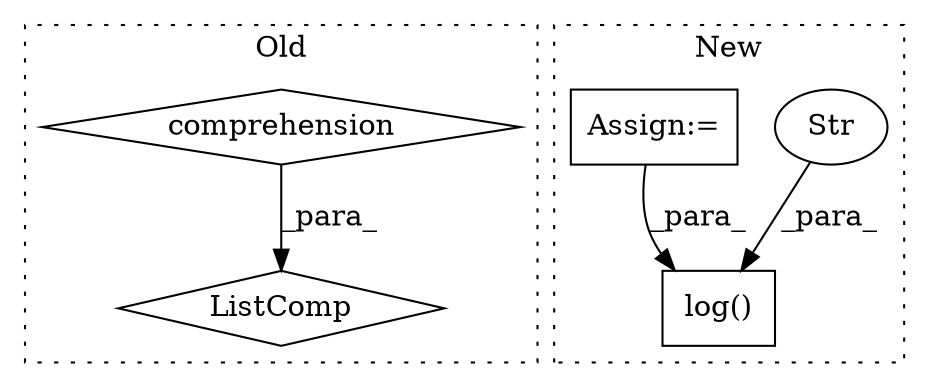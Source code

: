 digraph G {
subgraph cluster0 {
1 [label="ListComp" a="106" s="2823" l="54" shape="diamond"];
4 [label="comprehension" a="45" s="2857" l="3" shape="diamond"];
label = "Old";
style="dotted";
}
subgraph cluster1 {
2 [label="log()" a="75" s="3698,3724" l="9,1" shape="box"];
3 [label="Str" a="66" s="3707" l="11" shape="ellipse"];
5 [label="Assign:=" a="68" s="3482" l="3" shape="box"];
label = "New";
style="dotted";
}
3 -> 2 [label="_para_"];
4 -> 1 [label="_para_"];
5 -> 2 [label="_para_"];
}